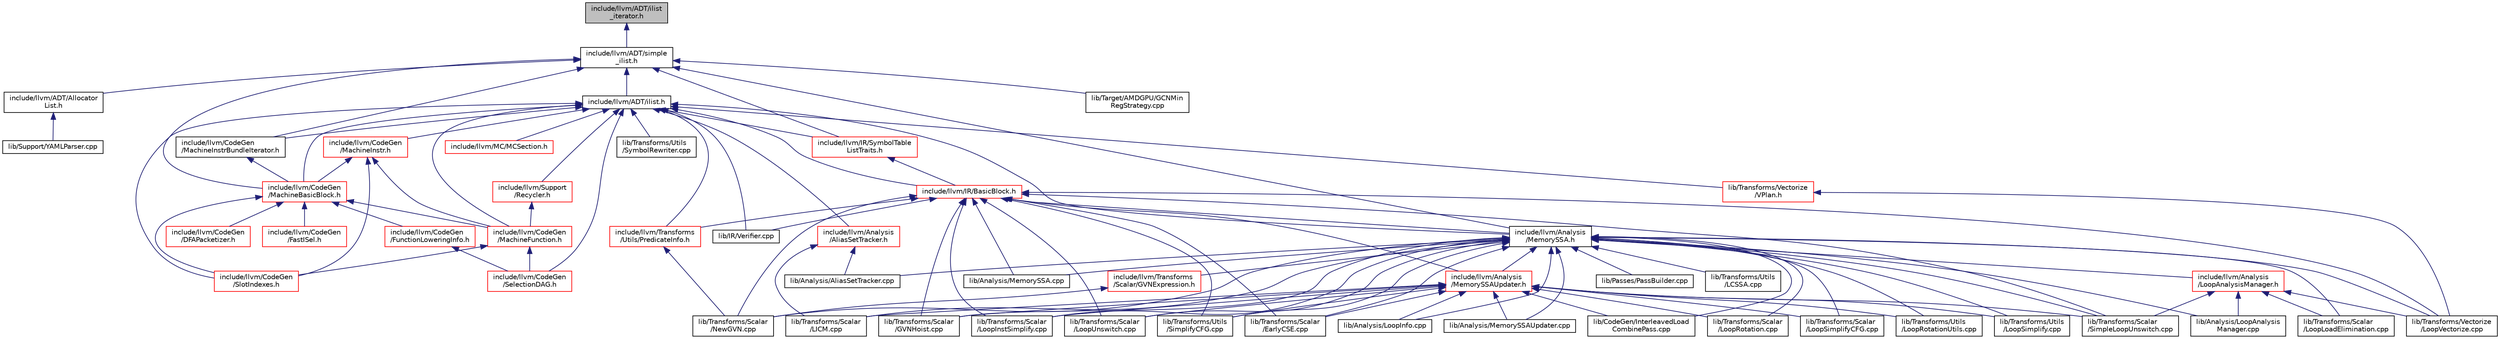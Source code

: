 digraph "include/llvm/ADT/ilist_iterator.h"
{
 // LATEX_PDF_SIZE
  bgcolor="transparent";
  edge [fontname="Helvetica",fontsize="10",labelfontname="Helvetica",labelfontsize="10"];
  node [fontname="Helvetica",fontsize="10",shape="box"];
  Node1 [label="include/llvm/ADT/ilist\l_iterator.h",height=0.2,width=0.4,color="black", fillcolor="grey75", style="filled", fontcolor="black",tooltip=" "];
  Node1 -> Node2 [dir="back",color="midnightblue",fontsize="10",style="solid",fontname="Helvetica"];
  Node2 [label="include/llvm/ADT/simple\l_ilist.h",height=0.2,width=0.4,color="black",URL="$simple__ilist_8h.html",tooltip=" "];
  Node2 -> Node3 [dir="back",color="midnightblue",fontsize="10",style="solid",fontname="Helvetica"];
  Node3 [label="include/llvm/ADT/Allocator\lList.h",height=0.2,width=0.4,color="black",URL="$AllocatorList_8h.html",tooltip=" "];
  Node3 -> Node4 [dir="back",color="midnightblue",fontsize="10",style="solid",fontname="Helvetica"];
  Node4 [label="lib/Support/YAMLParser.cpp",height=0.2,width=0.4,color="black",URL="$YAMLParser_8cpp.html",tooltip=" "];
  Node2 -> Node5 [dir="back",color="midnightblue",fontsize="10",style="solid",fontname="Helvetica"];
  Node5 [label="include/llvm/ADT/ilist.h",height=0.2,width=0.4,color="black",URL="$ilist_8h.html",tooltip=" "];
  Node5 -> Node6 [dir="back",color="midnightblue",fontsize="10",style="solid",fontname="Helvetica"];
  Node6 [label="include/llvm/Analysis\l/AliasSetTracker.h",height=0.2,width=0.4,color="red",URL="$AliasSetTracker_8h.html",tooltip=" "];
  Node6 -> Node96 [dir="back",color="midnightblue",fontsize="10",style="solid",fontname="Helvetica"];
  Node96 [label="lib/Analysis/AliasSetTracker.cpp",height=0.2,width=0.4,color="black",URL="$AliasSetTracker_8cpp.html",tooltip=" "];
  Node6 -> Node97 [dir="back",color="midnightblue",fontsize="10",style="solid",fontname="Helvetica"];
  Node97 [label="lib/Transforms/Scalar\l/LICM.cpp",height=0.2,width=0.4,color="black",URL="$LICM_8cpp.html",tooltip=" "];
  Node5 -> Node100 [dir="back",color="midnightblue",fontsize="10",style="solid",fontname="Helvetica"];
  Node100 [label="include/llvm/Analysis\l/MemorySSA.h",height=0.2,width=0.4,color="black",URL="$MemorySSA_8h.html",tooltip="This file exposes an interface to building/using memory SSA to walk memory instructions using a use/d..."];
  Node100 -> Node101 [dir="back",color="midnightblue",fontsize="10",style="solid",fontname="Helvetica"];
  Node101 [label="include/llvm/Analysis\l/LoopAnalysisManager.h",height=0.2,width=0.4,color="red",URL="$LoopAnalysisManager_8h.html",tooltip="This header provides classes for managing per-loop analyses."];
  Node101 -> Node142 [dir="back",color="midnightblue",fontsize="10",style="solid",fontname="Helvetica"];
  Node142 [label="lib/Analysis/LoopAnalysis\lManager.cpp",height=0.2,width=0.4,color="black",URL="$LoopAnalysisManager_8cpp.html",tooltip=" "];
  Node101 -> Node87 [dir="back",color="midnightblue",fontsize="10",style="solid",fontname="Helvetica"];
  Node87 [label="lib/Transforms/Scalar\l/LoopLoadElimination.cpp",height=0.2,width=0.4,color="black",URL="$LoopLoadElimination_8cpp.html",tooltip=" "];
  Node101 -> Node134 [dir="back",color="midnightblue",fontsize="10",style="solid",fontname="Helvetica"];
  Node134 [label="lib/Transforms/Scalar\l/SimpleLoopUnswitch.cpp",height=0.2,width=0.4,color="black",URL="$SimpleLoopUnswitch_8cpp.html",tooltip=" "];
  Node101 -> Node69 [dir="back",color="midnightblue",fontsize="10",style="solid",fontname="Helvetica"];
  Node69 [label="lib/Transforms/Vectorize\l/LoopVectorize.cpp",height=0.2,width=0.4,color="black",URL="$LoopVectorize_8cpp.html",tooltip=" "];
  Node100 -> Node145 [dir="back",color="midnightblue",fontsize="10",style="solid",fontname="Helvetica"];
  Node145 [label="include/llvm/Analysis\l/MemorySSAUpdater.h",height=0.2,width=0.4,color="red",URL="$MemorySSAUpdater_8h.html",tooltip=" "];
  Node145 -> Node146 [dir="back",color="midnightblue",fontsize="10",style="solid",fontname="Helvetica"];
  Node146 [label="lib/Analysis/LoopInfo.cpp",height=0.2,width=0.4,color="black",URL="$LoopInfo_8cpp.html",tooltip=" "];
  Node145 -> Node147 [dir="back",color="midnightblue",fontsize="10",style="solid",fontname="Helvetica"];
  Node147 [label="lib/Analysis/MemorySSAUpdater.cpp",height=0.2,width=0.4,color="black",URL="$MemorySSAUpdater_8cpp.html",tooltip=" "];
  Node145 -> Node148 [dir="back",color="midnightblue",fontsize="10",style="solid",fontname="Helvetica"];
  Node148 [label="lib/CodeGen/InterleavedLoad\lCombinePass.cpp",height=0.2,width=0.4,color="black",URL="$InterleavedLoadCombinePass_8cpp.html",tooltip=" "];
  Node145 -> Node149 [dir="back",color="midnightblue",fontsize="10",style="solid",fontname="Helvetica"];
  Node149 [label="lib/Transforms/Scalar\l/EarlyCSE.cpp",height=0.2,width=0.4,color="black",URL="$EarlyCSE_8cpp.html",tooltip=" "];
  Node145 -> Node150 [dir="back",color="midnightblue",fontsize="10",style="solid",fontname="Helvetica"];
  Node150 [label="lib/Transforms/Scalar\l/GVNHoist.cpp",height=0.2,width=0.4,color="black",URL="$GVNHoist_8cpp.html",tooltip=" "];
  Node145 -> Node97 [dir="back",color="midnightblue",fontsize="10",style="solid",fontname="Helvetica"];
  Node145 -> Node114 [dir="back",color="midnightblue",fontsize="10",style="solid",fontname="Helvetica"];
  Node114 [label="lib/Transforms/Scalar\l/LoopInstSimplify.cpp",height=0.2,width=0.4,color="black",URL="$LoopInstSimplify_8cpp.html",tooltip=" "];
  Node145 -> Node128 [dir="back",color="midnightblue",fontsize="10",style="solid",fontname="Helvetica"];
  Node128 [label="lib/Transforms/Scalar\l/LoopRotation.cpp",height=0.2,width=0.4,color="black",URL="$LoopRotation_8cpp.html",tooltip=" "];
  Node145 -> Node130 [dir="back",color="midnightblue",fontsize="10",style="solid",fontname="Helvetica"];
  Node130 [label="lib/Transforms/Scalar\l/LoopSimplifyCFG.cpp",height=0.2,width=0.4,color="black",URL="$LoopSimplifyCFG_8cpp.html",tooltip=" "];
  Node145 -> Node138 [dir="back",color="midnightblue",fontsize="10",style="solid",fontname="Helvetica"];
  Node138 [label="lib/Transforms/Scalar\l/LoopUnswitch.cpp",height=0.2,width=0.4,color="black",URL="$LoopUnswitch_8cpp.html",tooltip=" "];
  Node145 -> Node134 [dir="back",color="midnightblue",fontsize="10",style="solid",fontname="Helvetica"];
  Node145 -> Node153 [dir="back",color="midnightblue",fontsize="10",style="solid",fontname="Helvetica"];
  Node153 [label="lib/Transforms/Utils\l/LoopRotationUtils.cpp",height=0.2,width=0.4,color="black",URL="$LoopRotationUtils_8cpp.html",tooltip=" "];
  Node145 -> Node154 [dir="back",color="midnightblue",fontsize="10",style="solid",fontname="Helvetica"];
  Node154 [label="lib/Transforms/Utils\l/LoopSimplify.cpp",height=0.2,width=0.4,color="black",URL="$LoopSimplify_8cpp.html",tooltip=" "];
  Node145 -> Node156 [dir="back",color="midnightblue",fontsize="10",style="solid",fontname="Helvetica"];
  Node156 [label="lib/Transforms/Utils\l/SimplifyCFG.cpp",height=0.2,width=0.4,color="black",URL="$SimplifyCFG_8cpp.html",tooltip=" "];
  Node100 -> Node157 [dir="back",color="midnightblue",fontsize="10",style="solid",fontname="Helvetica"];
  Node157 [label="include/llvm/Transforms\l/Scalar/GVNExpression.h",height=0.2,width=0.4,color="red",URL="$GVNExpression_8h.html",tooltip="The header file for the GVN pass that contains expression handling classes."];
  Node157 -> Node159 [dir="back",color="midnightblue",fontsize="10",style="solid",fontname="Helvetica"];
  Node159 [label="lib/Transforms/Scalar\l/NewGVN.cpp",height=0.2,width=0.4,color="black",URL="$NewGVN_8cpp.html",tooltip="This file implements the new LLVM's Global Value Numbering pass."];
  Node100 -> Node96 [dir="back",color="midnightblue",fontsize="10",style="solid",fontname="Helvetica"];
  Node100 -> Node142 [dir="back",color="midnightblue",fontsize="10",style="solid",fontname="Helvetica"];
  Node100 -> Node146 [dir="back",color="midnightblue",fontsize="10",style="solid",fontname="Helvetica"];
  Node100 -> Node160 [dir="back",color="midnightblue",fontsize="10",style="solid",fontname="Helvetica"];
  Node160 [label="lib/Analysis/MemorySSA.cpp",height=0.2,width=0.4,color="black",URL="$MemorySSA_8cpp.html",tooltip=" "];
  Node100 -> Node147 [dir="back",color="midnightblue",fontsize="10",style="solid",fontname="Helvetica"];
  Node100 -> Node148 [dir="back",color="midnightblue",fontsize="10",style="solid",fontname="Helvetica"];
  Node100 -> Node91 [dir="back",color="midnightblue",fontsize="10",style="solid",fontname="Helvetica"];
  Node91 [label="lib/Passes/PassBuilder.cpp",height=0.2,width=0.4,color="black",URL="$PassBuilder_8cpp.html",tooltip="This file provides the implementation of the PassBuilder based on our static pass registry as well as..."];
  Node100 -> Node149 [dir="back",color="midnightblue",fontsize="10",style="solid",fontname="Helvetica"];
  Node100 -> Node150 [dir="back",color="midnightblue",fontsize="10",style="solid",fontname="Helvetica"];
  Node100 -> Node97 [dir="back",color="midnightblue",fontsize="10",style="solid",fontname="Helvetica"];
  Node100 -> Node114 [dir="back",color="midnightblue",fontsize="10",style="solid",fontname="Helvetica"];
  Node100 -> Node87 [dir="back",color="midnightblue",fontsize="10",style="solid",fontname="Helvetica"];
  Node100 -> Node128 [dir="back",color="midnightblue",fontsize="10",style="solid",fontname="Helvetica"];
  Node100 -> Node130 [dir="back",color="midnightblue",fontsize="10",style="solid",fontname="Helvetica"];
  Node100 -> Node138 [dir="back",color="midnightblue",fontsize="10",style="solid",fontname="Helvetica"];
  Node100 -> Node159 [dir="back",color="midnightblue",fontsize="10",style="solid",fontname="Helvetica"];
  Node100 -> Node134 [dir="back",color="midnightblue",fontsize="10",style="solid",fontname="Helvetica"];
  Node100 -> Node161 [dir="back",color="midnightblue",fontsize="10",style="solid",fontname="Helvetica"];
  Node161 [label="lib/Transforms/Utils\l/LCSSA.cpp",height=0.2,width=0.4,color="black",URL="$LCSSA_8cpp.html",tooltip=" "];
  Node100 -> Node153 [dir="back",color="midnightblue",fontsize="10",style="solid",fontname="Helvetica"];
  Node100 -> Node154 [dir="back",color="midnightblue",fontsize="10",style="solid",fontname="Helvetica"];
  Node100 -> Node156 [dir="back",color="midnightblue",fontsize="10",style="solid",fontname="Helvetica"];
  Node100 -> Node69 [dir="back",color="midnightblue",fontsize="10",style="solid",fontname="Helvetica"];
  Node5 -> Node162 [dir="back",color="midnightblue",fontsize="10",style="solid",fontname="Helvetica"];
  Node162 [label="include/llvm/CodeGen\l/MachineBasicBlock.h",height=0.2,width=0.4,color="red",URL="$MachineBasicBlock_8h.html",tooltip=" "];
  Node162 -> Node163 [dir="back",color="midnightblue",fontsize="10",style="solid",fontname="Helvetica"];
  Node163 [label="include/llvm/CodeGen\l/DFAPacketizer.h",height=0.2,width=0.4,color="red",URL="$DFAPacketizer_8h.html",tooltip=" "];
  Node162 -> Node177 [dir="back",color="midnightblue",fontsize="10",style="solid",fontname="Helvetica"];
  Node177 [label="include/llvm/CodeGen\l/FastISel.h",height=0.2,width=0.4,color="red",URL="$FastISel_8h.html",tooltip="This file defines the FastISel class."];
  Node162 -> Node186 [dir="back",color="midnightblue",fontsize="10",style="solid",fontname="Helvetica"];
  Node186 [label="include/llvm/CodeGen\l/FunctionLoweringInfo.h",height=0.2,width=0.4,color="red",URL="$FunctionLoweringInfo_8h.html",tooltip=" "];
  Node186 -> Node187 [dir="back",color="midnightblue",fontsize="10",style="solid",fontname="Helvetica"];
  Node187 [label="include/llvm/CodeGen\l/SelectionDAG.h",height=0.2,width=0.4,color="red",URL="$SelectionDAG_8h.html",tooltip=" "];
  Node162 -> Node936 [dir="back",color="midnightblue",fontsize="10",style="solid",fontname="Helvetica"];
  Node936 [label="include/llvm/CodeGen\l/MachineFunction.h",height=0.2,width=0.4,color="red",URL="$MachineFunction_8h.html",tooltip=" "];
  Node936 -> Node187 [dir="back",color="midnightblue",fontsize="10",style="solid",fontname="Helvetica"];
  Node936 -> Node1023 [dir="back",color="midnightblue",fontsize="10",style="solid",fontname="Helvetica"];
  Node1023 [label="include/llvm/CodeGen\l/SlotIndexes.h",height=0.2,width=0.4,color="red",URL="$SlotIndexes_8h.html",tooltip=" "];
  Node162 -> Node1023 [dir="back",color="midnightblue",fontsize="10",style="solid",fontname="Helvetica"];
  Node5 -> Node936 [dir="back",color="midnightblue",fontsize="10",style="solid",fontname="Helvetica"];
  Node5 -> Node1170 [dir="back",color="midnightblue",fontsize="10",style="solid",fontname="Helvetica"];
  Node1170 [label="include/llvm/CodeGen\l/MachineInstr.h",height=0.2,width=0.4,color="red",URL="$MachineInstr_8h.html",tooltip=" "];
  Node1170 -> Node162 [dir="back",color="midnightblue",fontsize="10",style="solid",fontname="Helvetica"];
  Node1170 -> Node936 [dir="back",color="midnightblue",fontsize="10",style="solid",fontname="Helvetica"];
  Node1170 -> Node1023 [dir="back",color="midnightblue",fontsize="10",style="solid",fontname="Helvetica"];
  Node5 -> Node1177 [dir="back",color="midnightblue",fontsize="10",style="solid",fontname="Helvetica"];
  Node1177 [label="include/llvm/CodeGen\l/MachineInstrBundleIterator.h",height=0.2,width=0.4,color="black",URL="$MachineInstrBundleIterator_8h.html",tooltip=" "];
  Node1177 -> Node162 [dir="back",color="midnightblue",fontsize="10",style="solid",fontname="Helvetica"];
  Node5 -> Node187 [dir="back",color="midnightblue",fontsize="10",style="solid",fontname="Helvetica"];
  Node5 -> Node1023 [dir="back",color="midnightblue",fontsize="10",style="solid",fontname="Helvetica"];
  Node5 -> Node1178 [dir="back",color="midnightblue",fontsize="10",style="solid",fontname="Helvetica"];
  Node1178 [label="include/llvm/IR/BasicBlock.h",height=0.2,width=0.4,color="red",URL="$BasicBlock_8h.html",tooltip=" "];
  Node1178 -> Node100 [dir="back",color="midnightblue",fontsize="10",style="solid",fontname="Helvetica"];
  Node1178 -> Node145 [dir="back",color="midnightblue",fontsize="10",style="solid",fontname="Helvetica"];
  Node1178 -> Node1248 [dir="back",color="midnightblue",fontsize="10",style="solid",fontname="Helvetica"];
  Node1248 [label="include/llvm/Transforms\l/Utils/PredicateInfo.h",height=0.2,width=0.4,color="red",URL="$PredicateInfo_8h.html",tooltip="This file implements the PredicateInfo analysis, which creates an Extended SSA form for operations us..."];
  Node1248 -> Node159 [dir="back",color="midnightblue",fontsize="10",style="solid",fontname="Helvetica"];
  Node1178 -> Node160 [dir="back",color="midnightblue",fontsize="10",style="solid",fontname="Helvetica"];
  Node1178 -> Node1420 [dir="back",color="midnightblue",fontsize="10",style="solid",fontname="Helvetica"];
  Node1420 [label="lib/IR/Verifier.cpp",height=0.2,width=0.4,color="black",URL="$Verifier_8cpp.html",tooltip=" "];
  Node1178 -> Node149 [dir="back",color="midnightblue",fontsize="10",style="solid",fontname="Helvetica"];
  Node1178 -> Node150 [dir="back",color="midnightblue",fontsize="10",style="solid",fontname="Helvetica"];
  Node1178 -> Node114 [dir="back",color="midnightblue",fontsize="10",style="solid",fontname="Helvetica"];
  Node1178 -> Node138 [dir="back",color="midnightblue",fontsize="10",style="solid",fontname="Helvetica"];
  Node1178 -> Node159 [dir="back",color="midnightblue",fontsize="10",style="solid",fontname="Helvetica"];
  Node1178 -> Node134 [dir="back",color="midnightblue",fontsize="10",style="solid",fontname="Helvetica"];
  Node1178 -> Node156 [dir="back",color="midnightblue",fontsize="10",style="solid",fontname="Helvetica"];
  Node1178 -> Node69 [dir="back",color="midnightblue",fontsize="10",style="solid",fontname="Helvetica"];
  Node5 -> Node1913 [dir="back",color="midnightblue",fontsize="10",style="solid",fontname="Helvetica"];
  Node1913 [label="include/llvm/IR/SymbolTable\lListTraits.h",height=0.2,width=0.4,color="red",URL="$SymbolTableListTraits_8h.html",tooltip=" "];
  Node1913 -> Node1178 [dir="back",color="midnightblue",fontsize="10",style="solid",fontname="Helvetica"];
  Node5 -> Node1928 [dir="back",color="midnightblue",fontsize="10",style="solid",fontname="Helvetica"];
  Node1928 [label="include/llvm/MC/MCSection.h",height=0.2,width=0.4,color="red",URL="$MCSection_8h.html",tooltip=" "];
  Node5 -> Node2124 [dir="back",color="midnightblue",fontsize="10",style="solid",fontname="Helvetica"];
  Node2124 [label="include/llvm/Support\l/Recycler.h",height=0.2,width=0.4,color="red",URL="$Recycler_8h.html",tooltip=" "];
  Node2124 -> Node936 [dir="back",color="midnightblue",fontsize="10",style="solid",fontname="Helvetica"];
  Node5 -> Node1248 [dir="back",color="midnightblue",fontsize="10",style="solid",fontname="Helvetica"];
  Node5 -> Node1420 [dir="back",color="midnightblue",fontsize="10",style="solid",fontname="Helvetica"];
  Node5 -> Node1856 [dir="back",color="midnightblue",fontsize="10",style="solid",fontname="Helvetica"];
  Node1856 [label="lib/Transforms/Utils\l/SymbolRewriter.cpp",height=0.2,width=0.4,color="black",URL="$SymbolRewriter_8cpp.html",tooltip=" "];
  Node5 -> Node71 [dir="back",color="midnightblue",fontsize="10",style="solid",fontname="Helvetica"];
  Node71 [label="lib/Transforms/Vectorize\l/VPlan.h",height=0.2,width=0.4,color="red",URL="$VPlan_8h.html",tooltip="This file contains the declarations of the Vectorization Plan base classes:"];
  Node71 -> Node69 [dir="back",color="midnightblue",fontsize="10",style="solid",fontname="Helvetica"];
  Node2 -> Node100 [dir="back",color="midnightblue",fontsize="10",style="solid",fontname="Helvetica"];
  Node2 -> Node162 [dir="back",color="midnightblue",fontsize="10",style="solid",fontname="Helvetica"];
  Node2 -> Node1177 [dir="back",color="midnightblue",fontsize="10",style="solid",fontname="Helvetica"];
  Node2 -> Node1913 [dir="back",color="midnightblue",fontsize="10",style="solid",fontname="Helvetica"];
  Node2 -> Node273 [dir="back",color="midnightblue",fontsize="10",style="solid",fontname="Helvetica"];
  Node273 [label="lib/Target/AMDGPU/GCNMin\lRegStrategy.cpp",height=0.2,width=0.4,color="black",URL="$GCNMinRegStrategy_8cpp.html",tooltip=" "];
}
